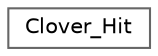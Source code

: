 digraph "Graphical Class Hierarchy"
{
 // LATEX_PDF_SIZE
  bgcolor="transparent";
  edge [fontname=Helvetica,fontsize=10,labelfontname=Helvetica,labelfontsize=10];
  node [fontname=Helvetica,fontsize=10,shape=box,height=0.2,width=0.4];
  rankdir="LR";
  Node0 [id="Node000000",label="Clover_Hit",height=0.2,width=0.4,color="grey40", fillcolor="white", style="filled",URL="$utils_8hpp.html#struct_clover___hit",tooltip=" "];
}
